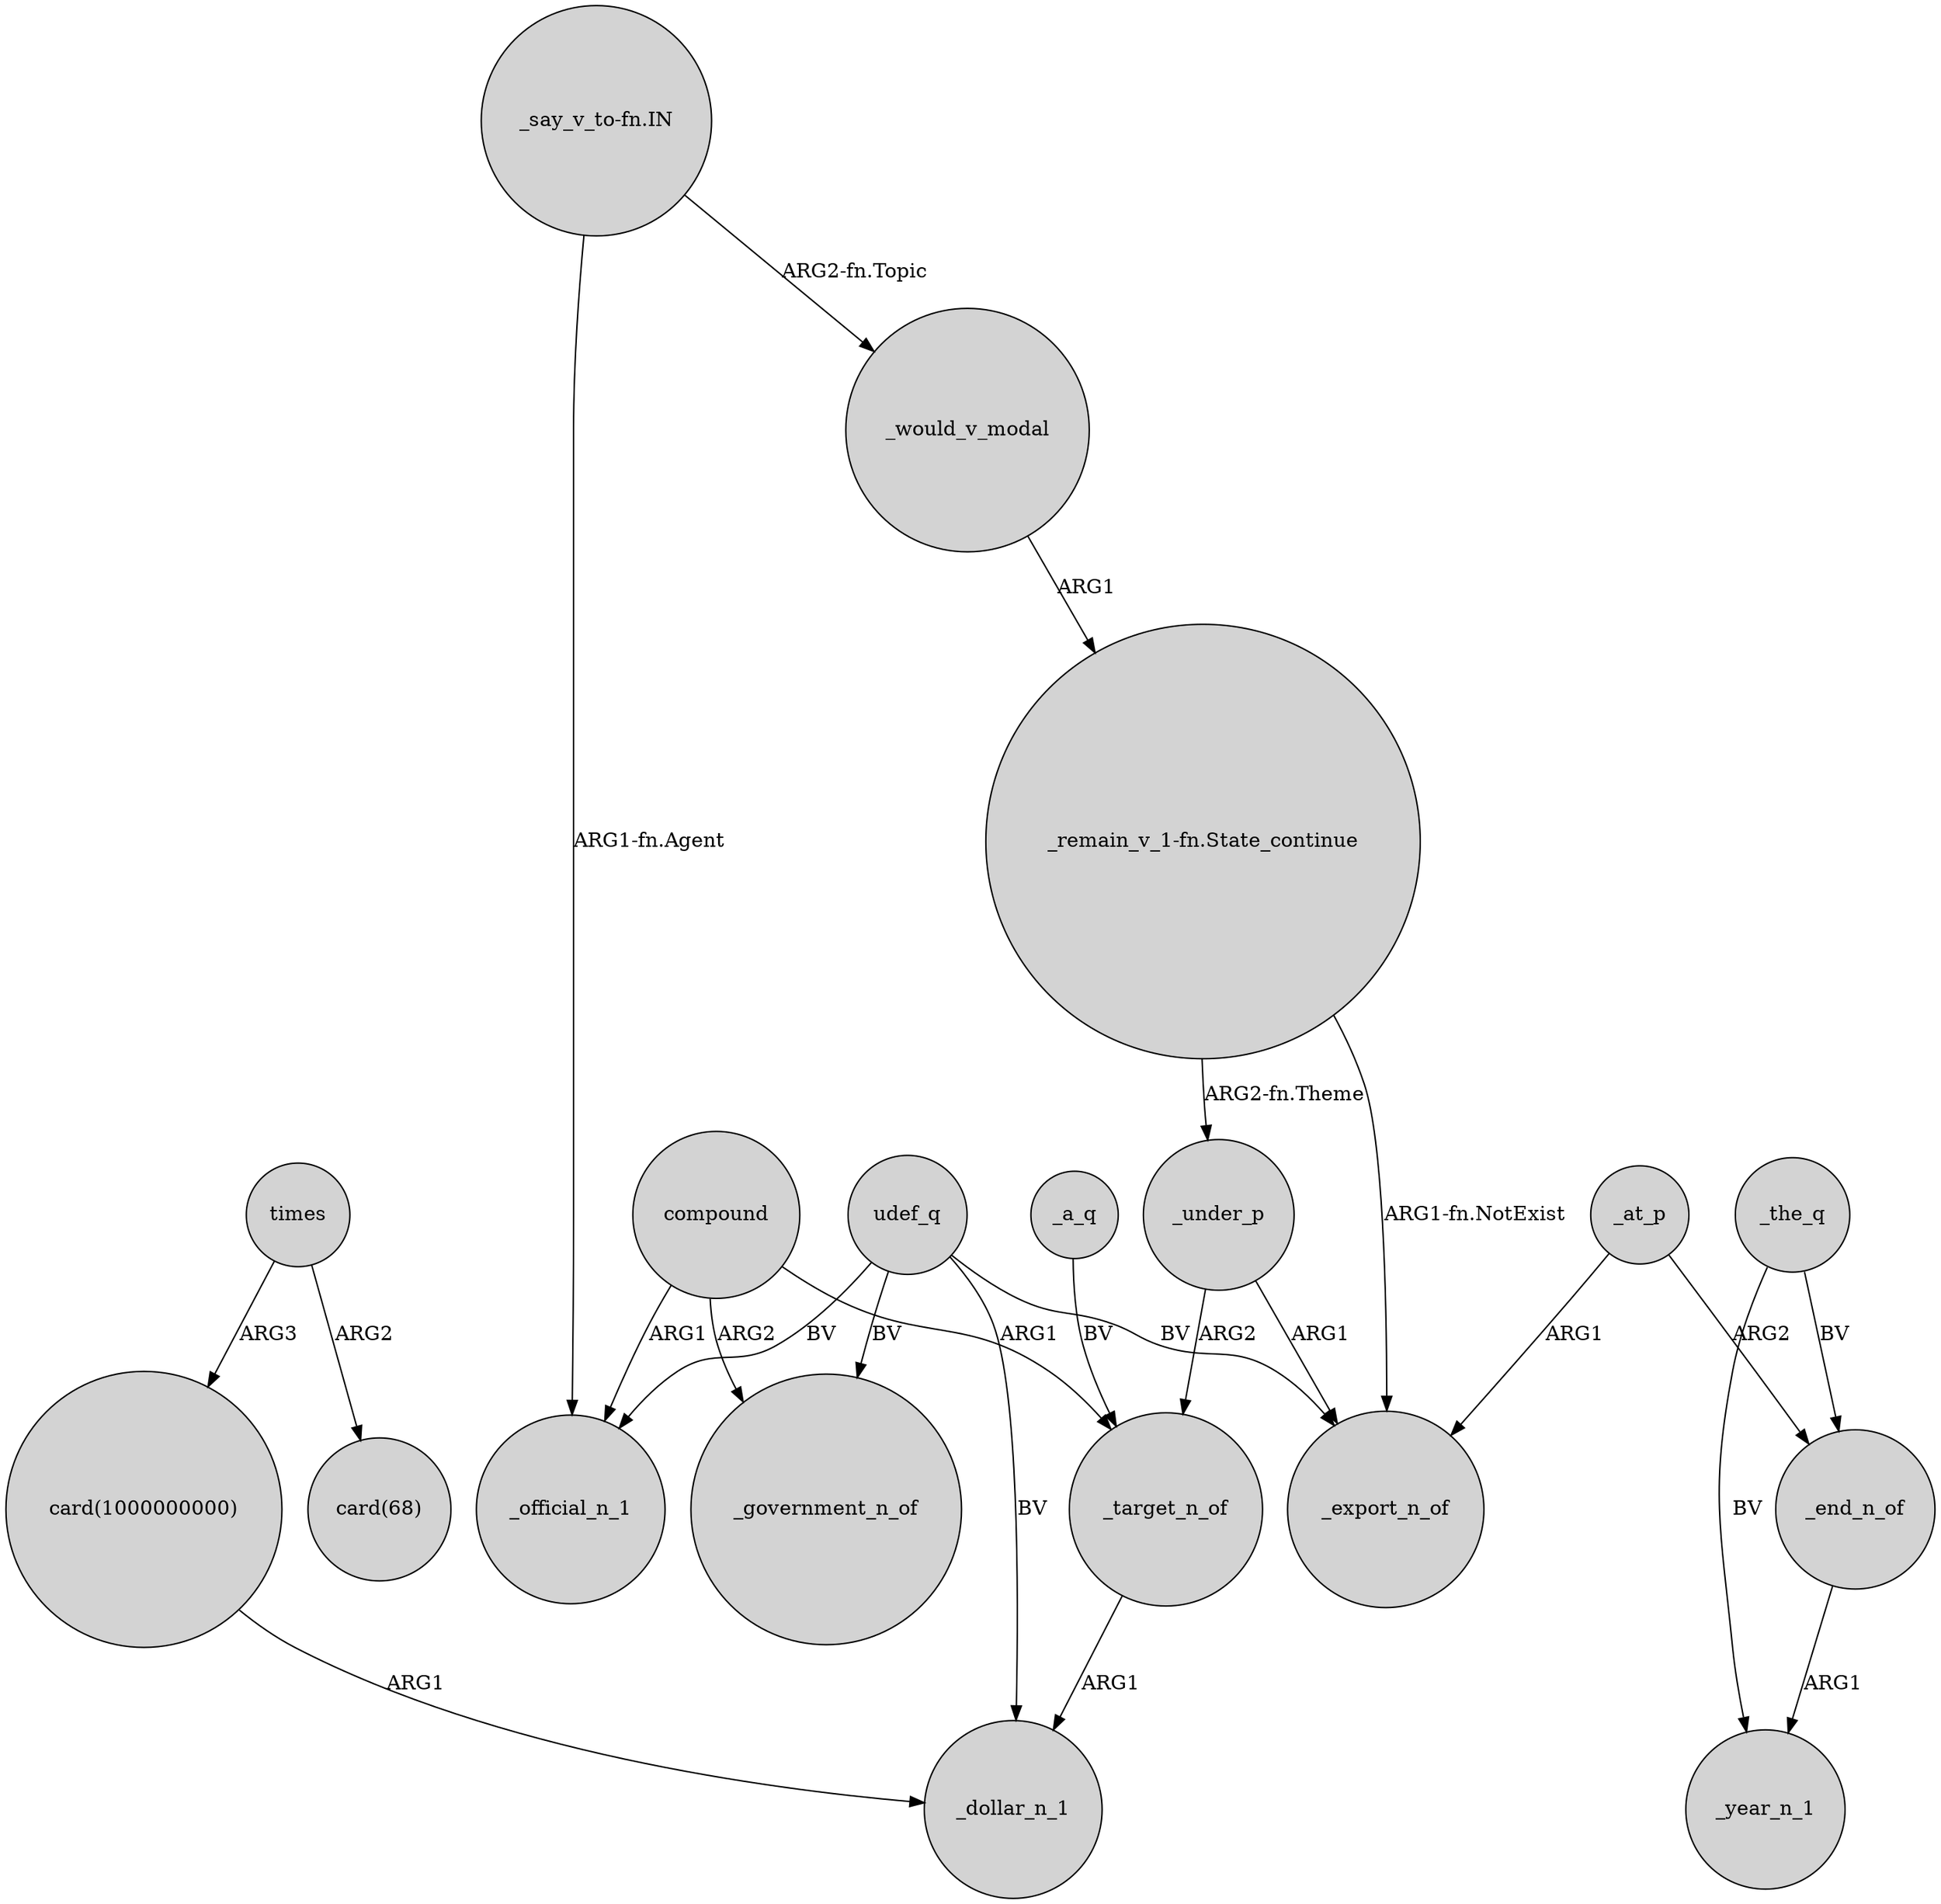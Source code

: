 digraph {
	node [shape=circle style=filled]
	"_say_v_to-fn.IN" -> _would_v_modal [label="ARG2-fn.Topic"]
	compound -> _government_n_of [label=ARG2]
	udef_q -> _government_n_of [label=BV]
	_the_q -> _end_n_of [label=BV]
	_end_n_of -> _year_n_1 [label=ARG1]
	_at_p -> _end_n_of [label=ARG2]
	"_say_v_to-fn.IN" -> _official_n_1 [label="ARG1-fn.Agent"]
	_target_n_of -> _dollar_n_1 [label=ARG1]
	times -> "card(68)" [label=ARG2]
	_would_v_modal -> "_remain_v_1-fn.State_continue" [label=ARG1]
	compound -> _target_n_of [label=ARG1]
	times -> "card(1000000000)" [label=ARG3]
	_a_q -> _target_n_of [label=BV]
	udef_q -> _official_n_1 [label=BV]
	_under_p -> _export_n_of [label=ARG1]
	udef_q -> _export_n_of [label=BV]
	_the_q -> _year_n_1 [label=BV]
	compound -> _official_n_1 [label=ARG1]
	_at_p -> _export_n_of [label=ARG1]
	"_remain_v_1-fn.State_continue" -> _export_n_of [label="ARG1-fn.NotExist"]
	"_remain_v_1-fn.State_continue" -> _under_p [label="ARG2-fn.Theme"]
	"card(1000000000)" -> _dollar_n_1 [label=ARG1]
	udef_q -> _dollar_n_1 [label=BV]
	_under_p -> _target_n_of [label=ARG2]
}
